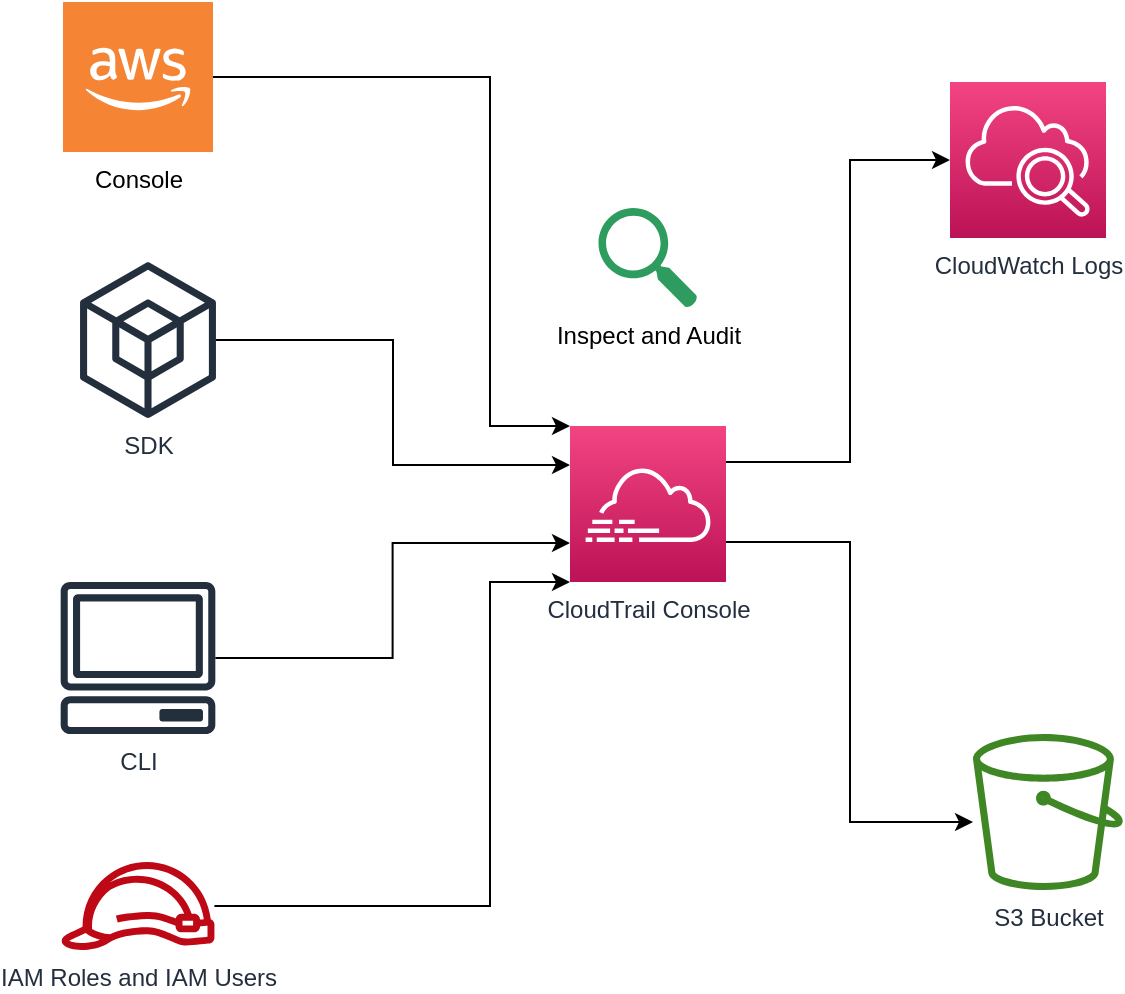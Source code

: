 <mxfile version="21.5.1" type="device">
  <diagram id="iasrmZ4rXibSfa9Ed5CF" name="Page-1">
    <mxGraphModel dx="2044" dy="824" grid="1" gridSize="10" guides="1" tooltips="1" connect="1" arrows="1" fold="1" page="1" pageScale="1" pageWidth="850" pageHeight="1100" math="0" shadow="0">
      <root>
        <mxCell id="0" />
        <mxCell id="1" parent="0" />
        <mxCell id="bhzE5OkYiQxNx8gScVFW-2" style="edgeStyle=orthogonalEdgeStyle;rounded=0;orthogonalLoop=1;jettySize=auto;html=1;entryX=0;entryY=0.25;entryDx=0;entryDy=0;entryPerimeter=0;" edge="1" parent="1" source="UCfO3yzPJfIzRy01guKK-1" target="UCfO3yzPJfIzRy01guKK-5">
          <mxGeometry relative="1" as="geometry" />
        </mxCell>
        <mxCell id="UCfO3yzPJfIzRy01guKK-1" value="SDK" style="sketch=0;outlineConnect=0;fontColor=#232F3E;gradientColor=none;fillColor=#232F3D;strokeColor=none;dashed=0;verticalLabelPosition=bottom;verticalAlign=top;align=center;html=1;fontSize=12;fontStyle=0;aspect=fixed;pointerEvents=1;shape=mxgraph.aws4.external_sdk;" parent="1" vertex="1">
          <mxGeometry x="165" y="360" width="68" height="78" as="geometry" />
        </mxCell>
        <mxCell id="bhzE5OkYiQxNx8gScVFW-3" style="edgeStyle=orthogonalEdgeStyle;rounded=0;orthogonalLoop=1;jettySize=auto;html=1;entryX=0;entryY=0.75;entryDx=0;entryDy=0;entryPerimeter=0;" edge="1" parent="1" source="UCfO3yzPJfIzRy01guKK-2" target="UCfO3yzPJfIzRy01guKK-5">
          <mxGeometry relative="1" as="geometry" />
        </mxCell>
        <mxCell id="UCfO3yzPJfIzRy01guKK-2" value="CLI" style="sketch=0;outlineConnect=0;fontColor=#232F3E;gradientColor=none;fillColor=#232F3D;strokeColor=none;dashed=0;verticalLabelPosition=bottom;verticalAlign=top;align=center;html=1;fontSize=12;fontStyle=0;aspect=fixed;pointerEvents=1;shape=mxgraph.aws4.client;" parent="1" vertex="1">
          <mxGeometry x="155" y="520" width="78" height="76" as="geometry" />
        </mxCell>
        <mxCell id="bhzE5OkYiQxNx8gScVFW-1" style="edgeStyle=orthogonalEdgeStyle;rounded=0;orthogonalLoop=1;jettySize=auto;html=1;entryX=0;entryY=0;entryDx=0;entryDy=0;entryPerimeter=0;" edge="1" parent="1" source="UCfO3yzPJfIzRy01guKK-3" target="UCfO3yzPJfIzRy01guKK-5">
          <mxGeometry relative="1" as="geometry">
            <Array as="points">
              <mxPoint x="370" y="268" />
              <mxPoint x="370" y="442" />
            </Array>
          </mxGeometry>
        </mxCell>
        <mxCell id="UCfO3yzPJfIzRy01guKK-3" value="Console" style="outlineConnect=0;dashed=0;verticalLabelPosition=bottom;verticalAlign=top;align=center;html=1;shape=mxgraph.aws3.cloud_2;fillColor=#F58534;gradientColor=none;" parent="1" vertex="1">
          <mxGeometry x="156.5" y="230" width="75" height="75" as="geometry" />
        </mxCell>
        <mxCell id="bhzE5OkYiQxNx8gScVFW-4" style="edgeStyle=orthogonalEdgeStyle;rounded=0;orthogonalLoop=1;jettySize=auto;html=1;entryX=0;entryY=1;entryDx=0;entryDy=0;entryPerimeter=0;" edge="1" parent="1" source="UCfO3yzPJfIzRy01guKK-4" target="UCfO3yzPJfIzRy01guKK-5">
          <mxGeometry relative="1" as="geometry">
            <Array as="points">
              <mxPoint x="370" y="682" />
              <mxPoint x="370" y="520" />
            </Array>
          </mxGeometry>
        </mxCell>
        <mxCell id="UCfO3yzPJfIzRy01guKK-4" value="IAM Roles and IAM Users" style="sketch=0;outlineConnect=0;fontColor=#232F3E;gradientColor=none;fillColor=#BF0816;strokeColor=none;dashed=0;verticalLabelPosition=bottom;verticalAlign=top;align=center;html=1;fontSize=12;fontStyle=0;aspect=fixed;pointerEvents=1;shape=mxgraph.aws4.role;" parent="1" vertex="1">
          <mxGeometry x="155" y="660" width="78" height="44" as="geometry" />
        </mxCell>
        <mxCell id="bhzE5OkYiQxNx8gScVFW-5" style="edgeStyle=orthogonalEdgeStyle;rounded=0;orthogonalLoop=1;jettySize=auto;html=1;entryX=0;entryY=0.5;entryDx=0;entryDy=0;entryPerimeter=0;" edge="1" parent="1" source="UCfO3yzPJfIzRy01guKK-5" target="UCfO3yzPJfIzRy01guKK-7">
          <mxGeometry relative="1" as="geometry">
            <Array as="points">
              <mxPoint x="550" y="460" />
              <mxPoint x="550" y="309" />
            </Array>
          </mxGeometry>
        </mxCell>
        <mxCell id="bhzE5OkYiQxNx8gScVFW-6" style="edgeStyle=orthogonalEdgeStyle;rounded=0;orthogonalLoop=1;jettySize=auto;html=1;" edge="1" parent="1" source="UCfO3yzPJfIzRy01guKK-5" target="UCfO3yzPJfIzRy01guKK-8">
          <mxGeometry relative="1" as="geometry">
            <Array as="points">
              <mxPoint x="550" y="500" />
              <mxPoint x="550" y="640" />
            </Array>
          </mxGeometry>
        </mxCell>
        <mxCell id="UCfO3yzPJfIzRy01guKK-5" value="CloudTrail Console" style="sketch=0;points=[[0,0,0],[0.25,0,0],[0.5,0,0],[0.75,0,0],[1,0,0],[0,1,0],[0.25,1,0],[0.5,1,0],[0.75,1,0],[1,1,0],[0,0.25,0],[0,0.5,0],[0,0.75,0],[1,0.25,0],[1,0.5,0],[1,0.75,0]];points=[[0,0,0],[0.25,0,0],[0.5,0,0],[0.75,0,0],[1,0,0],[0,1,0],[0.25,1,0],[0.5,1,0],[0.75,1,0],[1,1,0],[0,0.25,0],[0,0.5,0],[0,0.75,0],[1,0.25,0],[1,0.5,0],[1,0.75,0]];outlineConnect=0;fontColor=#232F3E;gradientColor=#F34482;gradientDirection=north;fillColor=#BC1356;strokeColor=#ffffff;dashed=0;verticalLabelPosition=bottom;verticalAlign=top;align=center;html=1;fontSize=12;fontStyle=0;aspect=fixed;shape=mxgraph.aws4.resourceIcon;resIcon=mxgraph.aws4.cloudtrail;" parent="1" vertex="1">
          <mxGeometry x="410" y="442" width="78" height="78" as="geometry" />
        </mxCell>
        <mxCell id="UCfO3yzPJfIzRy01guKK-7" value="CloudWatch Logs" style="sketch=0;points=[[0,0,0],[0.25,0,0],[0.5,0,0],[0.75,0,0],[1,0,0],[0,1,0],[0.25,1,0],[0.5,1,0],[0.75,1,0],[1,1,0],[0,0.25,0],[0,0.5,0],[0,0.75,0],[1,0.25,0],[1,0.5,0],[1,0.75,0]];points=[[0,0,0],[0.25,0,0],[0.5,0,0],[0.75,0,0],[1,0,0],[0,1,0],[0.25,1,0],[0.5,1,0],[0.75,1,0],[1,1,0],[0,0.25,0],[0,0.5,0],[0,0.75,0],[1,0.25,0],[1,0.5,0],[1,0.75,0]];outlineConnect=0;fontColor=#232F3E;gradientColor=#F34482;gradientDirection=north;fillColor=#BC1356;strokeColor=#ffffff;dashed=0;verticalLabelPosition=bottom;verticalAlign=top;align=center;html=1;fontSize=12;fontStyle=0;aspect=fixed;shape=mxgraph.aws4.resourceIcon;resIcon=mxgraph.aws4.cloudwatch_2;" parent="1" vertex="1">
          <mxGeometry x="600" y="270" width="78" height="78" as="geometry" />
        </mxCell>
        <mxCell id="UCfO3yzPJfIzRy01guKK-8" value="S3 Bucket" style="sketch=0;outlineConnect=0;fontColor=#232F3E;gradientColor=none;fillColor=#3F8624;strokeColor=none;dashed=0;verticalLabelPosition=bottom;verticalAlign=top;align=center;html=1;fontSize=12;fontStyle=0;aspect=fixed;pointerEvents=1;shape=mxgraph.aws4.bucket;" parent="1" vertex="1">
          <mxGeometry x="611.5" y="596" width="75" height="78" as="geometry" />
        </mxCell>
        <mxCell id="UCfO3yzPJfIzRy01guKK-16" value="Inspect and Audit" style="sketch=0;html=1;aspect=fixed;strokeColor=none;shadow=0;align=center;verticalAlign=top;fillColor=#2D9C5E;shape=mxgraph.gcp2.search;labelPosition=center;verticalLabelPosition=bottom;" parent="1" vertex="1">
          <mxGeometry x="424.25" y="333" width="49.5" height="50" as="geometry" />
        </mxCell>
      </root>
    </mxGraphModel>
  </diagram>
</mxfile>
